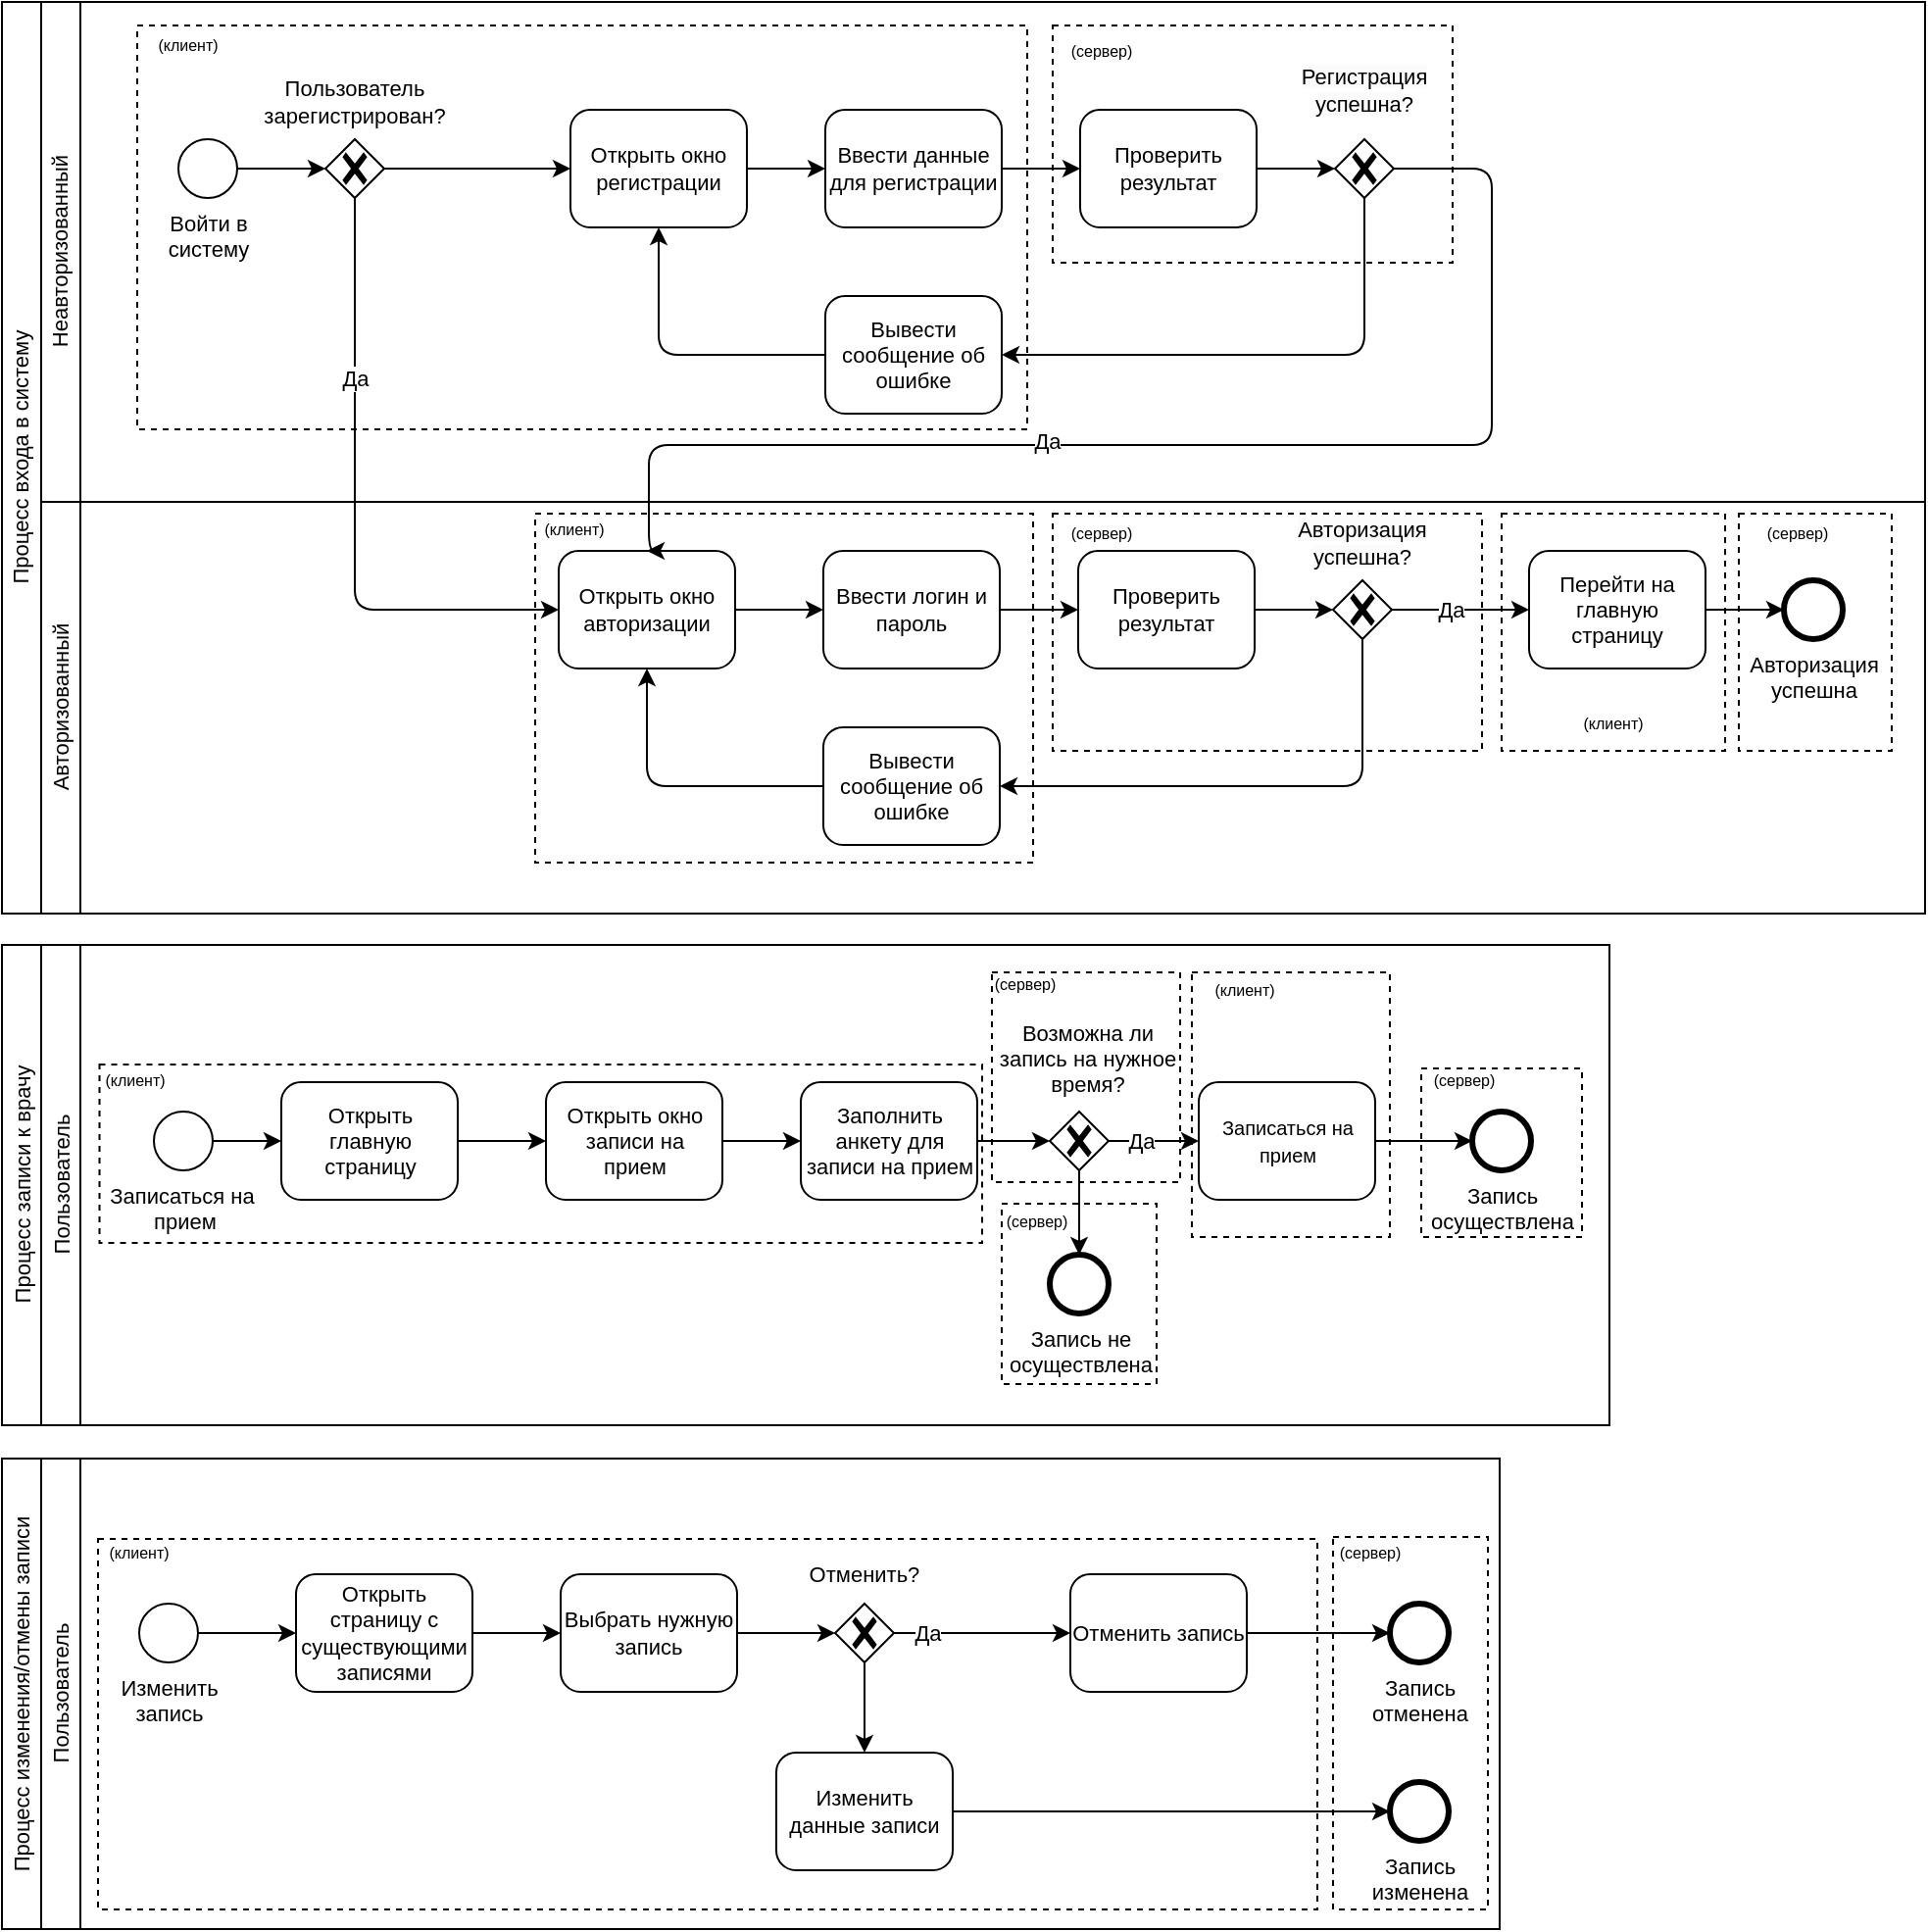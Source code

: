 <mxfile version="21.6.8" type="device">
  <diagram name="1" id="W-HfDgVkH2f7rBWBwGvq">
    <mxGraphModel dx="1036" dy="512" grid="0" gridSize="10" guides="1" tooltips="1" connect="1" arrows="1" fold="1" page="1" pageScale="1" pageWidth="1169" pageHeight="827" math="0" shadow="0">
      <root>
        <mxCell id="0" />
        <mxCell id="1" parent="0" />
        <mxCell id="o8l_43wtQ8dbo9lP84ha-5" value="Процесс входа в систему" style="swimlane;html=1;childLayout=stackLayout;resizeParent=1;resizeParentMax=0;horizontal=0;startSize=20;horizontalStack=0;whiteSpace=wrap;fontStyle=0;fontSize=11;" parent="1" vertex="1">
          <mxGeometry x="29" y="17" width="981" height="465" as="geometry" />
        </mxCell>
        <mxCell id="o8l_43wtQ8dbo9lP84ha-6" value="Неавторизованный" style="swimlane;html=1;startSize=20;horizontal=0;fontStyle=0;fontSize=11;" parent="o8l_43wtQ8dbo9lP84ha-5" vertex="1">
          <mxGeometry x="20" width="961" height="255" as="geometry" />
        </mxCell>
        <mxCell id="-iVh2kzE6NEnTaStnf93-14" value="" style="rounded=0;whiteSpace=wrap;html=1;dashed=1;" vertex="1" parent="o8l_43wtQ8dbo9lP84ha-6">
          <mxGeometry x="516" y="12" width="204" height="121" as="geometry" />
        </mxCell>
        <mxCell id="-iVh2kzE6NEnTaStnf93-9" value="" style="rounded=0;whiteSpace=wrap;html=1;dashed=1;" vertex="1" parent="o8l_43wtQ8dbo9lP84ha-6">
          <mxGeometry x="49" y="12" width="454" height="206" as="geometry" />
        </mxCell>
        <mxCell id="o8l_43wtQ8dbo9lP84ha-9" value="Войти в&lt;br&gt;систему" style="points=[[0.145,0.145,0],[0.5,0,0],[0.855,0.145,0],[1,0.5,0],[0.855,0.855,0],[0.5,1,0],[0.145,0.855,0],[0,0.5,0]];shape=mxgraph.bpmn.event;html=1;verticalLabelPosition=bottom;labelBackgroundColor=#ffffff;verticalAlign=top;align=center;perimeter=ellipsePerimeter;outlineConnect=0;aspect=fixed;outline=standard;symbol=general;fontSize=11;" parent="o8l_43wtQ8dbo9lP84ha-6" vertex="1">
          <mxGeometry x="70" y="70" width="30" height="30" as="geometry" />
        </mxCell>
        <mxCell id="o8l_43wtQ8dbo9lP84ha-12" style="edgeStyle=orthogonalEdgeStyle;rounded=0;orthogonalLoop=1;jettySize=auto;html=1;exitX=1;exitY=0.5;exitDx=0;exitDy=0;exitPerimeter=0;entryX=0;entryY=0.5;entryDx=0;entryDy=0;entryPerimeter=0;fontSize=11;" parent="o8l_43wtQ8dbo9lP84ha-6" source="o8l_43wtQ8dbo9lP84ha-9" target="o8l_43wtQ8dbo9lP84ha-10" edge="1">
          <mxGeometry relative="1" as="geometry" />
        </mxCell>
        <mxCell id="o8l_43wtQ8dbo9lP84ha-16" value="Пользователь зарегистрирован&lt;span style=&quot;background-color: rgb(255, 255, 255); font-size: 11px;&quot;&gt;?&lt;/span&gt;" style="text;html=1;strokeColor=none;fillColor=none;align=center;verticalAlign=middle;whiteSpace=wrap;rounded=0;fontSize=11;" parent="o8l_43wtQ8dbo9lP84ha-6" vertex="1">
          <mxGeometry x="105" y="36" width="110" height="30" as="geometry" />
        </mxCell>
        <mxCell id="o8l_43wtQ8dbo9lP84ha-24" value="Открыть окно регистрации" style="points=[[0.25,0,0],[0.5,0,0],[0.75,0,0],[1,0.25,0],[1,0.5,0],[1,0.75,0],[0.75,1,0],[0.5,1,0],[0.25,1,0],[0,0.75,0],[0,0.5,0],[0,0.25,0]];shape=mxgraph.bpmn.task;whiteSpace=wrap;rectStyle=rounded;size=10;html=1;container=1;expand=0;collapsible=0;taskMarker=abstract;fontSize=11;" parent="o8l_43wtQ8dbo9lP84ha-6" vertex="1">
          <mxGeometry x="270" y="55" width="90" height="60" as="geometry" />
        </mxCell>
        <mxCell id="o8l_43wtQ8dbo9lP84ha-25" value="Ввести данные для регистрации" style="points=[[0.25,0,0],[0.5,0,0],[0.75,0,0],[1,0.25,0],[1,0.5,0],[1,0.75,0],[0.75,1,0],[0.5,1,0],[0.25,1,0],[0,0.75,0],[0,0.5,0],[0,0.25,0]];shape=mxgraph.bpmn.task;whiteSpace=wrap;rectStyle=rounded;size=10;html=1;container=1;expand=0;collapsible=0;taskMarker=abstract;fontSize=11;" parent="o8l_43wtQ8dbo9lP84ha-6" vertex="1">
          <mxGeometry x="400" y="55" width="90" height="60" as="geometry" />
        </mxCell>
        <mxCell id="o8l_43wtQ8dbo9lP84ha-26" style="edgeStyle=orthogonalEdgeStyle;rounded=0;orthogonalLoop=1;jettySize=auto;html=1;exitX=1;exitY=0.5;exitDx=0;exitDy=0;exitPerimeter=0;entryX=0;entryY=0.5;entryDx=0;entryDy=0;entryPerimeter=0;fontSize=11;" parent="o8l_43wtQ8dbo9lP84ha-6" source="o8l_43wtQ8dbo9lP84ha-24" target="o8l_43wtQ8dbo9lP84ha-25" edge="1">
          <mxGeometry relative="1" as="geometry" />
        </mxCell>
        <mxCell id="o8l_43wtQ8dbo9lP84ha-10" value="" style="points=[[0.25,0.25,0],[0.5,0,0],[0.75,0.25,0],[1,0.5,0],[0.75,0.75,0],[0.5,1,0],[0.25,0.75,0],[0,0.5,0]];shape=mxgraph.bpmn.gateway2;html=1;verticalLabelPosition=bottom;labelBackgroundColor=#ffffff;verticalAlign=top;align=center;perimeter=rhombusPerimeter;outlineConnect=0;outline=none;symbol=none;gwType=exclusive;fontSize=11;" parent="o8l_43wtQ8dbo9lP84ha-6" vertex="1">
          <mxGeometry x="145" y="70" width="30" height="30" as="geometry" />
        </mxCell>
        <mxCell id="o8l_43wtQ8dbo9lP84ha-30" style="edgeStyle=orthogonalEdgeStyle;rounded=0;orthogonalLoop=1;jettySize=auto;html=1;exitX=1;exitY=0.5;exitDx=0;exitDy=0;exitPerimeter=0;entryX=0;entryY=0.5;entryDx=0;entryDy=0;entryPerimeter=0;fontSize=11;" parent="o8l_43wtQ8dbo9lP84ha-6" source="o8l_43wtQ8dbo9lP84ha-10" target="o8l_43wtQ8dbo9lP84ha-24" edge="1">
          <mxGeometry relative="1" as="geometry" />
        </mxCell>
        <mxCell id="o8l_43wtQ8dbo9lP84ha-20" value="" style="points=[[0.25,0.25,0],[0.5,0,0],[0.75,0.25,0],[1,0.5,0],[0.75,0.75,0],[0.5,1,0],[0.25,0.75,0],[0,0.5,0]];shape=mxgraph.bpmn.gateway2;html=1;verticalLabelPosition=bottom;labelBackgroundColor=#ffffff;verticalAlign=top;align=center;perimeter=rhombusPerimeter;outlineConnect=0;outline=none;symbol=none;gwType=exclusive;fontSize=11;" parent="o8l_43wtQ8dbo9lP84ha-6" vertex="1">
          <mxGeometry x="660" y="70" width="30" height="30" as="geometry" />
        </mxCell>
        <mxCell id="o8l_43wtQ8dbo9lP84ha-29" style="edgeStyle=orthogonalEdgeStyle;rounded=0;orthogonalLoop=1;jettySize=auto;html=1;exitX=1;exitY=0.5;exitDx=0;exitDy=0;exitPerimeter=0;entryX=0;entryY=0.5;entryDx=0;entryDy=0;entryPerimeter=0;fontSize=11;" parent="o8l_43wtQ8dbo9lP84ha-6" source="o8l_43wtQ8dbo9lP84ha-27" target="o8l_43wtQ8dbo9lP84ha-20" edge="1">
          <mxGeometry relative="1" as="geometry" />
        </mxCell>
        <mxCell id="o8l_43wtQ8dbo9lP84ha-32" value="&lt;span style=&quot;background-color: rgb(251, 251, 251); font-size: 11px;&quot;&gt;Регистрация успешна&lt;/span&gt;&lt;span style=&quot;background-color: rgb(255, 255, 255); font-size: 11px;&quot;&gt;?&lt;/span&gt;" style="text;html=1;strokeColor=none;fillColor=none;align=center;verticalAlign=middle;whiteSpace=wrap;rounded=0;fontSize=11;" parent="o8l_43wtQ8dbo9lP84ha-6" vertex="1">
          <mxGeometry x="620" y="30" width="110" height="30" as="geometry" />
        </mxCell>
        <mxCell id="o8l_43wtQ8dbo9lP84ha-37" style="edgeStyle=orthogonalEdgeStyle;orthogonalLoop=1;jettySize=auto;html=1;exitX=0.5;exitY=1;exitDx=0;exitDy=0;exitPerimeter=0;entryX=1;entryY=0.5;entryDx=0;entryDy=0;entryPerimeter=0;rounded=1;fontSize=11;" parent="o8l_43wtQ8dbo9lP84ha-6" source="o8l_43wtQ8dbo9lP84ha-20" target="o8l_43wtQ8dbo9lP84ha-36" edge="1">
          <mxGeometry relative="1" as="geometry" />
        </mxCell>
        <mxCell id="o8l_43wtQ8dbo9lP84ha-38" style="edgeStyle=orthogonalEdgeStyle;rounded=1;orthogonalLoop=1;jettySize=auto;html=1;exitX=0;exitY=0.5;exitDx=0;exitDy=0;exitPerimeter=0;entryX=0.5;entryY=1;entryDx=0;entryDy=0;entryPerimeter=0;fontSize=11;" parent="o8l_43wtQ8dbo9lP84ha-6" source="o8l_43wtQ8dbo9lP84ha-36" target="o8l_43wtQ8dbo9lP84ha-24" edge="1">
          <mxGeometry relative="1" as="geometry" />
        </mxCell>
        <mxCell id="o8l_43wtQ8dbo9lP84ha-27" value="Проверить результат" style="points=[[0.25,0,0],[0.5,0,0],[0.75,0,0],[1,0.25,0],[1,0.5,0],[1,0.75,0],[0.75,1,0],[0.5,1,0],[0.25,1,0],[0,0.75,0],[0,0.5,0],[0,0.25,0]];shape=mxgraph.bpmn.task;whiteSpace=wrap;rectStyle=rounded;size=10;html=1;container=1;expand=0;collapsible=0;taskMarker=abstract;fontSize=11;" parent="o8l_43wtQ8dbo9lP84ha-6" vertex="1">
          <mxGeometry x="530" y="55" width="90" height="60" as="geometry" />
        </mxCell>
        <mxCell id="o8l_43wtQ8dbo9lP84ha-28" style="edgeStyle=orthogonalEdgeStyle;rounded=0;orthogonalLoop=1;jettySize=auto;html=1;exitX=1;exitY=0.5;exitDx=0;exitDy=0;exitPerimeter=0;entryX=0;entryY=0.5;entryDx=0;entryDy=0;entryPerimeter=0;fontSize=11;" parent="o8l_43wtQ8dbo9lP84ha-6" source="o8l_43wtQ8dbo9lP84ha-25" target="o8l_43wtQ8dbo9lP84ha-27" edge="1">
          <mxGeometry relative="1" as="geometry" />
        </mxCell>
        <mxCell id="o8l_43wtQ8dbo9lP84ha-36" value="Вывести сообщение об ошибке" style="points=[[0.25,0,0],[0.5,0,0],[0.75,0,0],[1,0.25,0],[1,0.5,0],[1,0.75,0],[0.75,1,0],[0.5,1,0],[0.25,1,0],[0,0.75,0],[0,0.5,0],[0,0.25,0]];shape=mxgraph.bpmn.task;whiteSpace=wrap;rectStyle=rounded;size=10;html=1;container=1;expand=0;collapsible=0;taskMarker=abstract;fontSize=11;" parent="o8l_43wtQ8dbo9lP84ha-6" vertex="1">
          <mxGeometry x="400" y="150" width="90" height="60" as="geometry" />
        </mxCell>
        <mxCell id="-iVh2kzE6NEnTaStnf93-25" value="&lt;font style=&quot;font-size: 8px;&quot;&gt;(клиент)&lt;/font&gt;" style="text;html=1;strokeColor=none;fillColor=none;align=center;verticalAlign=middle;whiteSpace=wrap;rounded=0;" vertex="1" parent="o8l_43wtQ8dbo9lP84ha-6">
          <mxGeometry x="45" y="6" width="60" height="30" as="geometry" />
        </mxCell>
        <mxCell id="-iVh2kzE6NEnTaStnf93-26" value="&lt;font style=&quot;font-size: 8px;&quot;&gt;(сервер)&lt;/font&gt;" style="text;html=1;strokeColor=none;fillColor=none;align=center;verticalAlign=middle;whiteSpace=wrap;rounded=0;" vertex="1" parent="o8l_43wtQ8dbo9lP84ha-6">
          <mxGeometry x="511" y="9" width="60" height="30" as="geometry" />
        </mxCell>
        <mxCell id="o8l_43wtQ8dbo9lP84ha-7" value="Авторизованный" style="swimlane;html=1;startSize=20;horizontal=0;fontStyle=0;fontSize=11;" parent="o8l_43wtQ8dbo9lP84ha-5" vertex="1">
          <mxGeometry x="20" y="255" width="961" height="210" as="geometry" />
        </mxCell>
        <mxCell id="-iVh2kzE6NEnTaStnf93-19" value="" style="rounded=0;whiteSpace=wrap;html=1;dashed=1;" vertex="1" parent="o8l_43wtQ8dbo9lP84ha-7">
          <mxGeometry x="252" y="6" width="254" height="178" as="geometry" />
        </mxCell>
        <mxCell id="-iVh2kzE6NEnTaStnf93-21" value="" style="rounded=0;whiteSpace=wrap;html=1;dashed=1;" vertex="1" parent="o8l_43wtQ8dbo9lP84ha-7">
          <mxGeometry x="866" y="6" width="78" height="121" as="geometry" />
        </mxCell>
        <mxCell id="-iVh2kzE6NEnTaStnf93-20" value="" style="rounded=0;whiteSpace=wrap;html=1;dashed=1;" vertex="1" parent="o8l_43wtQ8dbo9lP84ha-7">
          <mxGeometry x="745" y="6" width="114" height="121" as="geometry" />
        </mxCell>
        <mxCell id="-iVh2kzE6NEnTaStnf93-18" value="" style="rounded=0;whiteSpace=wrap;html=1;dashed=1;" vertex="1" parent="o8l_43wtQ8dbo9lP84ha-7">
          <mxGeometry x="516" y="6" width="219" height="121" as="geometry" />
        </mxCell>
        <mxCell id="o8l_43wtQ8dbo9lP84ha-15" value="Ввести логин и пароль" style="points=[[0.25,0,0],[0.5,0,0],[0.75,0,0],[1,0.25,0],[1,0.5,0],[1,0.75,0],[0.75,1,0],[0.5,1,0],[0.25,1,0],[0,0.75,0],[0,0.5,0],[0,0.25,0]];shape=mxgraph.bpmn.task;whiteSpace=wrap;rectStyle=rounded;size=10;html=1;container=1;expand=0;collapsible=0;taskMarker=abstract;fontSize=11;" parent="o8l_43wtQ8dbo9lP84ha-7" vertex="1">
          <mxGeometry x="399" y="25" width="90" height="60" as="geometry" />
        </mxCell>
        <mxCell id="o8l_43wtQ8dbo9lP84ha-13" value="Открыть окно авторизации" style="points=[[0.25,0,0],[0.5,0,0],[0.75,0,0],[1,0.25,0],[1,0.5,0],[1,0.75,0],[0.75,1,0],[0.5,1,0],[0.25,1,0],[0,0.75,0],[0,0.5,0],[0,0.25,0]];shape=mxgraph.bpmn.task;whiteSpace=wrap;rectStyle=rounded;size=10;html=1;container=1;expand=0;collapsible=0;taskMarker=abstract;fontSize=11;" parent="o8l_43wtQ8dbo9lP84ha-7" vertex="1">
          <mxGeometry x="264" y="25" width="90" height="60" as="geometry" />
        </mxCell>
        <mxCell id="o8l_43wtQ8dbo9lP84ha-17" style="edgeStyle=orthogonalEdgeStyle;rounded=0;orthogonalLoop=1;jettySize=auto;html=1;exitX=1;exitY=0.5;exitDx=0;exitDy=0;exitPerimeter=0;entryX=0;entryY=0.5;entryDx=0;entryDy=0;entryPerimeter=0;fontSize=11;" parent="o8l_43wtQ8dbo9lP84ha-7" source="o8l_43wtQ8dbo9lP84ha-13" target="o8l_43wtQ8dbo9lP84ha-15" edge="1">
          <mxGeometry relative="1" as="geometry">
            <mxPoint x="414" y="-45" as="targetPoint" />
          </mxGeometry>
        </mxCell>
        <mxCell id="o8l_43wtQ8dbo9lP84ha-18" value="Проверить результат" style="points=[[0.25,0,0],[0.5,0,0],[0.75,0,0],[1,0.25,0],[1,0.5,0],[1,0.75,0],[0.75,1,0],[0.5,1,0],[0.25,1,0],[0,0.75,0],[0,0.5,0],[0,0.25,0]];shape=mxgraph.bpmn.task;whiteSpace=wrap;rectStyle=rounded;size=10;html=1;container=1;expand=0;collapsible=0;taskMarker=abstract;fontSize=11;" parent="o8l_43wtQ8dbo9lP84ha-7" vertex="1">
          <mxGeometry x="529" y="25" width="90" height="60" as="geometry" />
        </mxCell>
        <mxCell id="o8l_43wtQ8dbo9lP84ha-19" style="edgeStyle=orthogonalEdgeStyle;rounded=0;orthogonalLoop=1;jettySize=auto;html=1;exitX=1;exitY=0.5;exitDx=0;exitDy=0;exitPerimeter=0;entryX=0;entryY=0.5;entryDx=0;entryDy=0;entryPerimeter=0;fontSize=11;" parent="o8l_43wtQ8dbo9lP84ha-7" source="o8l_43wtQ8dbo9lP84ha-15" target="o8l_43wtQ8dbo9lP84ha-18" edge="1">
          <mxGeometry relative="1" as="geometry" />
        </mxCell>
        <mxCell id="o8l_43wtQ8dbo9lP84ha-39" value="" style="points=[[0.25,0.25,0],[0.5,0,0],[0.75,0.25,0],[1,0.5,0],[0.75,0.75,0],[0.5,1,0],[0.25,0.75,0],[0,0.5,0]];shape=mxgraph.bpmn.gateway2;html=1;verticalLabelPosition=bottom;labelBackgroundColor=#ffffff;verticalAlign=top;align=center;perimeter=rhombusPerimeter;outlineConnect=0;outline=none;symbol=none;gwType=exclusive;fontSize=11;" parent="o8l_43wtQ8dbo9lP84ha-7" vertex="1">
          <mxGeometry x="659" y="40" width="30" height="30" as="geometry" />
        </mxCell>
        <mxCell id="o8l_43wtQ8dbo9lP84ha-40" value="&lt;span style=&quot;background-color: rgb(251, 251, 251); font-size: 11px;&quot;&gt;Авторизация успешна&lt;/span&gt;&lt;span style=&quot;background-color: rgb(255, 255, 255); font-size: 11px;&quot;&gt;?&lt;/span&gt;" style="text;html=1;strokeColor=none;fillColor=none;align=center;verticalAlign=middle;whiteSpace=wrap;rounded=0;fontSize=11;" parent="o8l_43wtQ8dbo9lP84ha-7" vertex="1">
          <mxGeometry x="619" y="6" width="110" height="30" as="geometry" />
        </mxCell>
        <mxCell id="o8l_43wtQ8dbo9lP84ha-43" value="Вывести сообщение об ошибке" style="points=[[0.25,0,0],[0.5,0,0],[0.75,0,0],[1,0.25,0],[1,0.5,0],[1,0.75,0],[0.75,1,0],[0.5,1,0],[0.25,1,0],[0,0.75,0],[0,0.5,0],[0,0.25,0]];shape=mxgraph.bpmn.task;whiteSpace=wrap;rectStyle=rounded;size=10;html=1;container=1;expand=0;collapsible=0;taskMarker=abstract;fontSize=11;" parent="o8l_43wtQ8dbo9lP84ha-7" vertex="1">
          <mxGeometry x="399" y="115" width="90" height="60" as="geometry" />
        </mxCell>
        <mxCell id="o8l_43wtQ8dbo9lP84ha-44" style="edgeStyle=orthogonalEdgeStyle;shape=connector;rounded=1;orthogonalLoop=1;jettySize=auto;html=1;exitX=1;exitY=0.5;exitDx=0;exitDy=0;exitPerimeter=0;entryX=0;entryY=0.5;entryDx=0;entryDy=0;entryPerimeter=0;labelBackgroundColor=default;strokeColor=default;align=center;verticalAlign=middle;fontFamily=Helvetica;fontSize=11;fontColor=default;endArrow=classic;" parent="o8l_43wtQ8dbo9lP84ha-7" source="o8l_43wtQ8dbo9lP84ha-18" target="o8l_43wtQ8dbo9lP84ha-39" edge="1">
          <mxGeometry relative="1" as="geometry" />
        </mxCell>
        <mxCell id="o8l_43wtQ8dbo9lP84ha-45" style="edgeStyle=orthogonalEdgeStyle;shape=connector;rounded=1;orthogonalLoop=1;jettySize=auto;html=1;exitX=1;exitY=0.5;exitDx=0;exitDy=0;exitPerimeter=0;entryX=0;entryY=0.5;entryDx=0;entryDy=0;entryPerimeter=0;labelBackgroundColor=default;strokeColor=default;align=center;verticalAlign=middle;fontFamily=Helvetica;fontSize=11;fontColor=default;endArrow=classic;" parent="o8l_43wtQ8dbo9lP84ha-7" source="o8l_43wtQ8dbo9lP84ha-39" target="o8l_43wtQ8dbo9lP84ha-49" edge="1">
          <mxGeometry relative="1" as="geometry">
            <mxPoint x="769" y="55.0" as="targetPoint" />
          </mxGeometry>
        </mxCell>
        <mxCell id="o8l_43wtQ8dbo9lP84ha-46" value="Да" style="edgeLabel;html=1;align=center;verticalAlign=middle;resizable=0;points=[];fontSize=11;fontFamily=Helvetica;fontColor=default;" parent="o8l_43wtQ8dbo9lP84ha-45" vertex="1" connectable="0">
          <mxGeometry x="-0.295" relative="1" as="geometry">
            <mxPoint x="5" as="offset" />
          </mxGeometry>
        </mxCell>
        <mxCell id="o8l_43wtQ8dbo9lP84ha-47" style="edgeStyle=orthogonalEdgeStyle;shape=connector;rounded=1;orthogonalLoop=1;jettySize=auto;html=1;exitX=0.5;exitY=1;exitDx=0;exitDy=0;exitPerimeter=0;entryX=1;entryY=0.5;entryDx=0;entryDy=0;entryPerimeter=0;labelBackgroundColor=default;strokeColor=default;align=center;verticalAlign=middle;fontFamily=Helvetica;fontSize=11;fontColor=default;endArrow=classic;" parent="o8l_43wtQ8dbo9lP84ha-7" source="o8l_43wtQ8dbo9lP84ha-39" target="o8l_43wtQ8dbo9lP84ha-43" edge="1">
          <mxGeometry relative="1" as="geometry" />
        </mxCell>
        <mxCell id="o8l_43wtQ8dbo9lP84ha-48" style="edgeStyle=orthogonalEdgeStyle;shape=connector;rounded=1;orthogonalLoop=1;jettySize=auto;html=1;exitX=0;exitY=0.5;exitDx=0;exitDy=0;exitPerimeter=0;entryX=0.5;entryY=1;entryDx=0;entryDy=0;entryPerimeter=0;labelBackgroundColor=default;strokeColor=default;align=center;verticalAlign=middle;fontFamily=Helvetica;fontSize=11;fontColor=default;endArrow=classic;" parent="o8l_43wtQ8dbo9lP84ha-7" source="o8l_43wtQ8dbo9lP84ha-43" target="o8l_43wtQ8dbo9lP84ha-13" edge="1">
          <mxGeometry relative="1" as="geometry" />
        </mxCell>
        <mxCell id="o8l_43wtQ8dbo9lP84ha-49" value="Перейти на главную страницу" style="points=[[0.25,0,0],[0.5,0,0],[0.75,0,0],[1,0.25,0],[1,0.5,0],[1,0.75,0],[0.75,1,0],[0.5,1,0],[0.25,1,0],[0,0.75,0],[0,0.5,0],[0,0.25,0]];shape=mxgraph.bpmn.task;whiteSpace=wrap;rectStyle=rounded;size=10;html=1;container=1;expand=0;collapsible=0;taskMarker=abstract;fontSize=11;" parent="o8l_43wtQ8dbo9lP84ha-7" vertex="1">
          <mxGeometry x="759" y="25" width="90" height="60" as="geometry" />
        </mxCell>
        <mxCell id="o8l_43wtQ8dbo9lP84ha-50" value="Авторизация&lt;br style=&quot;font-size: 11px;&quot;&gt;успешна" style="points=[[0.145,0.145,0],[0.5,0,0],[0.855,0.145,0],[1,0.5,0],[0.855,0.855,0],[0.5,1,0],[0.145,0.855,0],[0,0.5,0]];shape=mxgraph.bpmn.event;html=1;verticalLabelPosition=bottom;labelBackgroundColor=#ffffff;verticalAlign=top;align=center;perimeter=ellipsePerimeter;outlineConnect=0;aspect=fixed;outline=end;symbol=terminate2;fontFamily=Helvetica;fontSize=11;fontColor=default;" parent="o8l_43wtQ8dbo9lP84ha-7" vertex="1">
          <mxGeometry x="889" y="40" width="30" height="30" as="geometry" />
        </mxCell>
        <mxCell id="o8l_43wtQ8dbo9lP84ha-51" style="edgeStyle=orthogonalEdgeStyle;shape=connector;rounded=1;orthogonalLoop=1;jettySize=auto;html=1;exitX=1;exitY=0.5;exitDx=0;exitDy=0;exitPerimeter=0;entryX=0;entryY=0.5;entryDx=0;entryDy=0;entryPerimeter=0;labelBackgroundColor=default;strokeColor=default;align=center;verticalAlign=middle;fontFamily=Helvetica;fontSize=11;fontColor=default;endArrow=classic;" parent="o8l_43wtQ8dbo9lP84ha-7" source="o8l_43wtQ8dbo9lP84ha-49" target="o8l_43wtQ8dbo9lP84ha-50" edge="1">
          <mxGeometry relative="1" as="geometry" />
        </mxCell>
        <mxCell id="-iVh2kzE6NEnTaStnf93-27" value="&lt;font style=&quot;font-size: 8px;&quot;&gt;(клиент)&lt;/font&gt;" style="text;html=1;strokeColor=none;fillColor=none;align=center;verticalAlign=middle;whiteSpace=wrap;rounded=0;" vertex="1" parent="o8l_43wtQ8dbo9lP84ha-7">
          <mxGeometry x="242" y="-2" width="60" height="30" as="geometry" />
        </mxCell>
        <mxCell id="-iVh2kzE6NEnTaStnf93-28" value="&lt;font style=&quot;font-size: 8px;&quot;&gt;(сервер)&lt;/font&gt;" style="text;html=1;strokeColor=none;fillColor=none;align=center;verticalAlign=middle;whiteSpace=wrap;rounded=0;" vertex="1" parent="o8l_43wtQ8dbo9lP84ha-7">
          <mxGeometry x="511" width="60" height="30" as="geometry" />
        </mxCell>
        <mxCell id="-iVh2kzE6NEnTaStnf93-29" value="&lt;font style=&quot;font-size: 8px;&quot;&gt;(клиент)&lt;/font&gt;" style="text;html=1;strokeColor=none;fillColor=none;align=center;verticalAlign=middle;whiteSpace=wrap;rounded=0;" vertex="1" parent="o8l_43wtQ8dbo9lP84ha-7">
          <mxGeometry x="772" y="97" width="60" height="30" as="geometry" />
        </mxCell>
        <mxCell id="-iVh2kzE6NEnTaStnf93-30" value="&lt;font style=&quot;font-size: 8px;&quot;&gt;(сервер)&lt;/font&gt;" style="text;html=1;strokeColor=none;fillColor=none;align=center;verticalAlign=middle;whiteSpace=wrap;rounded=0;" vertex="1" parent="o8l_43wtQ8dbo9lP84ha-7">
          <mxGeometry x="866" width="60" height="30" as="geometry" />
        </mxCell>
        <mxCell id="o8l_43wtQ8dbo9lP84ha-14" style="edgeStyle=orthogonalEdgeStyle;rounded=1;orthogonalLoop=1;jettySize=auto;html=1;exitX=0.5;exitY=1;exitDx=0;exitDy=0;exitPerimeter=0;fontSize=11;entryX=0;entryY=0.5;entryDx=0;entryDy=0;entryPerimeter=0;" parent="o8l_43wtQ8dbo9lP84ha-5" source="o8l_43wtQ8dbo9lP84ha-10" target="o8l_43wtQ8dbo9lP84ha-13" edge="1">
          <mxGeometry relative="1" as="geometry" />
        </mxCell>
        <mxCell id="o8l_43wtQ8dbo9lP84ha-21" value="Да" style="edgeLabel;html=1;align=center;verticalAlign=middle;resizable=0;points=[];fontSize=11;" parent="o8l_43wtQ8dbo9lP84ha-14" vertex="1" connectable="0">
          <mxGeometry x="-0.323" y="1" relative="1" as="geometry">
            <mxPoint x="-1" y="-15" as="offset" />
          </mxGeometry>
        </mxCell>
        <mxCell id="o8l_43wtQ8dbo9lP84ha-34" style="edgeStyle=orthogonalEdgeStyle;rounded=1;orthogonalLoop=1;jettySize=auto;html=1;exitX=1;exitY=0.5;exitDx=0;exitDy=0;exitPerimeter=0;entryX=0.5;entryY=0;entryDx=0;entryDy=0;entryPerimeter=0;fontSize=11;" parent="o8l_43wtQ8dbo9lP84ha-5" source="o8l_43wtQ8dbo9lP84ha-20" target="o8l_43wtQ8dbo9lP84ha-13" edge="1">
          <mxGeometry relative="1" as="geometry">
            <mxPoint x="820" y="85" as="targetPoint" />
            <Array as="points">
              <mxPoint x="760" y="85" />
              <mxPoint x="760" y="226" />
              <mxPoint x="330" y="226" />
              <mxPoint x="330" y="280" />
            </Array>
          </mxGeometry>
        </mxCell>
        <mxCell id="o8l_43wtQ8dbo9lP84ha-35" value="Да" style="edgeLabel;html=1;align=center;verticalAlign=middle;resizable=0;points=[];fontSize=11;" parent="o8l_43wtQ8dbo9lP84ha-34" vertex="1" connectable="0">
          <mxGeometry x="-0.257" y="-1" relative="1" as="geometry">
            <mxPoint x="-167" y="-1" as="offset" />
          </mxGeometry>
        </mxCell>
        <mxCell id="diVpED0s2V2y8v6c7H7y-1" value="Процесс записи к врачу" style="swimlane;html=1;childLayout=stackLayout;resizeParent=1;resizeParentMax=0;horizontal=0;startSize=20;horizontalStack=0;whiteSpace=wrap;fontStyle=0;fontFamily=Helvetica;fontSize=11;" parent="1" vertex="1">
          <mxGeometry x="29" y="498" width="820" height="245" as="geometry" />
        </mxCell>
        <mxCell id="diVpED0s2V2y8v6c7H7y-2" value="Пользователь" style="swimlane;html=1;startSize=20;horizontal=0;fontStyle=0;fontFamily=Helvetica;fontSize=11;" parent="diVpED0s2V2y8v6c7H7y-1" vertex="1">
          <mxGeometry x="20" width="800" height="245" as="geometry" />
        </mxCell>
        <mxCell id="-iVh2kzE6NEnTaStnf93-39" value="" style="rounded=0;whiteSpace=wrap;html=1;dashed=1;" vertex="1" parent="diVpED0s2V2y8v6c7H7y-2">
          <mxGeometry x="490" y="132" width="79" height="92" as="geometry" />
        </mxCell>
        <mxCell id="-iVh2kzE6NEnTaStnf93-37" value="" style="rounded=0;whiteSpace=wrap;html=1;dashed=1;" vertex="1" parent="diVpED0s2V2y8v6c7H7y-2">
          <mxGeometry x="704" y="63" width="82" height="86" as="geometry" />
        </mxCell>
        <mxCell id="-iVh2kzE6NEnTaStnf93-35" value="" style="rounded=0;whiteSpace=wrap;html=1;dashed=1;" vertex="1" parent="diVpED0s2V2y8v6c7H7y-2">
          <mxGeometry x="587" y="14" width="101" height="135" as="geometry" />
        </mxCell>
        <mxCell id="-iVh2kzE6NEnTaStnf93-33" value="" style="rounded=0;whiteSpace=wrap;html=1;dashed=1;" vertex="1" parent="diVpED0s2V2y8v6c7H7y-2">
          <mxGeometry x="485" y="14" width="96" height="107" as="geometry" />
        </mxCell>
        <mxCell id="-iVh2kzE6NEnTaStnf93-31" value="" style="rounded=0;whiteSpace=wrap;html=1;dashed=1;" vertex="1" parent="diVpED0s2V2y8v6c7H7y-2">
          <mxGeometry x="29.75" y="61" width="450.25" height="91" as="geometry" />
        </mxCell>
        <mxCell id="diVpED0s2V2y8v6c7H7y-3" value="Записаться на&amp;nbsp;&lt;br&gt;прием" style="points=[[0.145,0.145,0],[0.5,0,0],[0.855,0.145,0],[1,0.5,0],[0.855,0.855,0],[0.5,1,0],[0.145,0.855,0],[0,0.5,0]];shape=mxgraph.bpmn.event;html=1;verticalLabelPosition=bottom;labelBackgroundColor=#ffffff;verticalAlign=top;align=center;perimeter=ellipsePerimeter;outlineConnect=0;aspect=fixed;outline=standard;symbol=general;fontFamily=Helvetica;fontSize=11;" parent="diVpED0s2V2y8v6c7H7y-2" vertex="1">
          <mxGeometry x="57.5" y="85" width="30" height="30" as="geometry" />
        </mxCell>
        <mxCell id="diVpED0s2V2y8v6c7H7y-4" value="Открыть главную страницу" style="points=[[0.25,0,0],[0.5,0,0],[0.75,0,0],[1,0.25,0],[1,0.5,0],[1,0.75,0],[0.75,1,0],[0.5,1,0],[0.25,1,0],[0,0.75,0],[0,0.5,0],[0,0.25,0]];shape=mxgraph.bpmn.task;whiteSpace=wrap;rectStyle=rounded;size=10;html=1;container=1;expand=0;collapsible=0;taskMarker=abstract;fontFamily=Helvetica;fontSize=11;" parent="diVpED0s2V2y8v6c7H7y-2" vertex="1">
          <mxGeometry x="122.5" y="70" width="90" height="60" as="geometry" />
        </mxCell>
        <mxCell id="diVpED0s2V2y8v6c7H7y-5" style="edgeStyle=orthogonalEdgeStyle;shape=connector;rounded=1;orthogonalLoop=1;jettySize=auto;html=1;exitX=1;exitY=0.5;exitDx=0;exitDy=0;exitPerimeter=0;entryX=0;entryY=0.5;entryDx=0;entryDy=0;entryPerimeter=0;labelBackgroundColor=default;strokeColor=default;align=center;verticalAlign=middle;fontFamily=Helvetica;fontSize=11;fontColor=default;endArrow=classic;" parent="diVpED0s2V2y8v6c7H7y-2" source="diVpED0s2V2y8v6c7H7y-3" target="diVpED0s2V2y8v6c7H7y-4" edge="1">
          <mxGeometry relative="1" as="geometry" />
        </mxCell>
        <mxCell id="diVpED0s2V2y8v6c7H7y-6" style="edgeStyle=orthogonalEdgeStyle;shape=connector;rounded=1;orthogonalLoop=1;jettySize=auto;html=1;exitX=1;exitY=0.5;exitDx=0;exitDy=0;exitPerimeter=0;entryX=0;entryY=0.5;entryDx=0;entryDy=0;entryPerimeter=0;labelBackgroundColor=default;strokeColor=default;align=center;verticalAlign=middle;fontFamily=Helvetica;fontSize=11;fontColor=default;endArrow=classic;" parent="diVpED0s2V2y8v6c7H7y-2" source="diVpED0s2V2y8v6c7H7y-4" target="diVpED0s2V2y8v6c7H7y-8" edge="1">
          <mxGeometry relative="1" as="geometry">
            <mxPoint x="252.5" y="100" as="targetPoint" />
          </mxGeometry>
        </mxCell>
        <mxCell id="diVpED0s2V2y8v6c7H7y-7" value="Запись &lt;br&gt;осуществлена" style="points=[[0.145,0.145,0],[0.5,0,0],[0.855,0.145,0],[1,0.5,0],[0.855,0.855,0],[0.5,1,0],[0.145,0.855,0],[0,0.5,0]];shape=mxgraph.bpmn.event;html=1;verticalLabelPosition=bottom;labelBackgroundColor=#ffffff;verticalAlign=top;align=center;perimeter=ellipsePerimeter;outlineConnect=0;aspect=fixed;outline=end;symbol=terminate2;fontFamily=Helvetica;fontSize=11;fontColor=default;" parent="diVpED0s2V2y8v6c7H7y-2" vertex="1">
          <mxGeometry x="730" y="85.0" width="30" height="30" as="geometry" />
        </mxCell>
        <mxCell id="diVpED0s2V2y8v6c7H7y-8" value="Открыть окно записи на &lt;br&gt;прием" style="points=[[0.25,0,0],[0.5,0,0],[0.75,0,0],[1,0.25,0],[1,0.5,0],[1,0.75,0],[0.75,1,0],[0.5,1,0],[0.25,1,0],[0,0.75,0],[0,0.5,0],[0,0.25,0]];shape=mxgraph.bpmn.task;whiteSpace=wrap;rectStyle=rounded;size=10;html=1;container=1;expand=0;collapsible=0;taskMarker=abstract;fontFamily=Helvetica;fontSize=11;" parent="diVpED0s2V2y8v6c7H7y-2" vertex="1">
          <mxGeometry x="257.5" y="70" width="90" height="60" as="geometry" />
        </mxCell>
        <mxCell id="diVpED0s2V2y8v6c7H7y-13" style="edgeStyle=orthogonalEdgeStyle;rounded=0;orthogonalLoop=1;jettySize=auto;html=1;exitX=1;exitY=0.5;exitDx=0;exitDy=0;exitPerimeter=0;entryX=0;entryY=0.5;entryDx=0;entryDy=0;entryPerimeter=0;" parent="diVpED0s2V2y8v6c7H7y-2" source="diVpED0s2V2y8v6c7H7y-8" edge="1">
          <mxGeometry relative="1" as="geometry">
            <mxPoint x="387.5" y="100.0" as="targetPoint" />
          </mxGeometry>
        </mxCell>
        <mxCell id="U1I2TKBbg89leGp0P6DT-7" style="edgeStyle=orthogonalEdgeStyle;rounded=0;orthogonalLoop=1;jettySize=auto;html=1;exitX=1;exitY=0.5;exitDx=0;exitDy=0;exitPerimeter=0;entryX=0;entryY=0.5;entryDx=0;entryDy=0;entryPerimeter=0;" parent="diVpED0s2V2y8v6c7H7y-2" source="diVpED0s2V2y8v6c7H7y-14" target="U1I2TKBbg89leGp0P6DT-5" edge="1">
          <mxGeometry relative="1" as="geometry" />
        </mxCell>
        <mxCell id="diVpED0s2V2y8v6c7H7y-14" value="Заполнить анкету для записи на прием" style="points=[[0.25,0,0],[0.5,0,0],[0.75,0,0],[1,0.25,0],[1,0.5,0],[1,0.75,0],[0.75,1,0],[0.5,1,0],[0.25,1,0],[0,0.75,0],[0,0.5,0],[0,0.25,0]];shape=mxgraph.bpmn.task;whiteSpace=wrap;rectStyle=rounded;size=10;html=1;container=1;expand=0;collapsible=0;taskMarker=abstract;fontFamily=Helvetica;fontSize=11;" parent="diVpED0s2V2y8v6c7H7y-2" vertex="1">
          <mxGeometry x="387.5" y="70" width="90" height="60" as="geometry" />
        </mxCell>
        <mxCell id="diVpED0s2V2y8v6c7H7y-15" value="&lt;font style=&quot;font-size: 10px;&quot;&gt;Записаться на прием&lt;/font&gt;" style="points=[[0.25,0,0],[0.5,0,0],[0.75,0,0],[1,0.25,0],[1,0.5,0],[1,0.75,0],[0.75,1,0],[0.5,1,0],[0.25,1,0],[0,0.75,0],[0,0.5,0],[0,0.25,0]];shape=mxgraph.bpmn.task;whiteSpace=wrap;rectStyle=rounded;size=10;html=1;container=1;expand=0;collapsible=0;taskMarker=abstract;fontFamily=Helvetica;fontSize=11;" parent="diVpED0s2V2y8v6c7H7y-2" vertex="1">
          <mxGeometry x="590.5" y="70" width="90" height="60" as="geometry" />
        </mxCell>
        <mxCell id="diVpED0s2V2y8v6c7H7y-17" value="Запись не&lt;br style=&quot;border-color: var(--border-color);&quot;&gt;осуществлена" style="points=[[0.145,0.145,0],[0.5,0,0],[0.855,0.145,0],[1,0.5,0],[0.855,0.855,0],[0.5,1,0],[0.145,0.855,0],[0,0.5,0]];shape=mxgraph.bpmn.event;html=1;verticalLabelPosition=bottom;labelBackgroundColor=#ffffff;verticalAlign=top;align=center;perimeter=ellipsePerimeter;outlineConnect=0;aspect=fixed;outline=end;symbol=terminate2;fontFamily=Helvetica;fontSize=11;fontColor=default;" parent="diVpED0s2V2y8v6c7H7y-2" vertex="1">
          <mxGeometry x="514.5" y="158" width="30" height="30" as="geometry" />
        </mxCell>
        <mxCell id="diVpED0s2V2y8v6c7H7y-19" style="edgeStyle=orthogonalEdgeStyle;rounded=0;orthogonalLoop=1;jettySize=auto;html=1;exitX=1;exitY=0.5;exitDx=0;exitDy=0;exitPerimeter=0;entryX=0;entryY=0.5;entryDx=0;entryDy=0;entryPerimeter=0;" parent="diVpED0s2V2y8v6c7H7y-2" source="diVpED0s2V2y8v6c7H7y-15" target="diVpED0s2V2y8v6c7H7y-7" edge="1">
          <mxGeometry relative="1" as="geometry">
            <mxPoint x="725.5" y="99.95" as="targetPoint" />
          </mxGeometry>
        </mxCell>
        <mxCell id="U1I2TKBbg89leGp0P6DT-9" style="edgeStyle=orthogonalEdgeStyle;rounded=0;orthogonalLoop=1;jettySize=auto;html=1;exitX=1;exitY=0.5;exitDx=0;exitDy=0;exitPerimeter=0;entryX=0;entryY=0.5;entryDx=0;entryDy=0;entryPerimeter=0;" parent="diVpED0s2V2y8v6c7H7y-2" source="U1I2TKBbg89leGp0P6DT-5" target="diVpED0s2V2y8v6c7H7y-15" edge="1">
          <mxGeometry relative="1" as="geometry" />
        </mxCell>
        <mxCell id="U1I2TKBbg89leGp0P6DT-14" style="edgeStyle=orthogonalEdgeStyle;rounded=0;orthogonalLoop=1;jettySize=auto;html=1;exitX=0.5;exitY=1;exitDx=0;exitDy=0;exitPerimeter=0;entryX=0.5;entryY=0;entryDx=0;entryDy=0;entryPerimeter=0;" parent="diVpED0s2V2y8v6c7H7y-2" source="U1I2TKBbg89leGp0P6DT-5" target="diVpED0s2V2y8v6c7H7y-17" edge="1">
          <mxGeometry relative="1" as="geometry" />
        </mxCell>
        <mxCell id="U1I2TKBbg89leGp0P6DT-5" value="" style="points=[[0.25,0.25,0],[0.5,0,0],[0.75,0.25,0],[1,0.5,0],[0.75,0.75,0],[0.5,1,0],[0.25,0.75,0],[0,0.5,0]];shape=mxgraph.bpmn.gateway2;html=1;verticalLabelPosition=bottom;labelBackgroundColor=#ffffff;verticalAlign=top;align=center;perimeter=rhombusPerimeter;outlineConnect=0;outline=none;symbol=none;gwType=exclusive;fontFamily=Helvetica;fontSize=11;" parent="diVpED0s2V2y8v6c7H7y-2" vertex="1">
          <mxGeometry x="514.5" y="85.0" width="30" height="30" as="geometry" />
        </mxCell>
        <mxCell id="U1I2TKBbg89leGp0P6DT-6" value="Возможна ли&lt;br&gt;запись на нужное время?" style="text;html=1;strokeColor=none;fillColor=none;align=center;verticalAlign=middle;whiteSpace=wrap;rounded=0;fontFamily=Helvetica;fontSize=11;" parent="diVpED0s2V2y8v6c7H7y-2" vertex="1">
          <mxGeometry x="479" y="43" width="110" height="30" as="geometry" />
        </mxCell>
        <mxCell id="U1I2TKBbg89leGp0P6DT-11" value="Да" style="edgeLabel;html=1;align=center;verticalAlign=middle;resizable=0;points=[];" parent="diVpED0s2V2y8v6c7H7y-2" vertex="1" connectable="0">
          <mxGeometry x="560.5" y="100.0" as="geometry" />
        </mxCell>
        <mxCell id="-iVh2kzE6NEnTaStnf93-32" value="&lt;font style=&quot;font-size: 8px;&quot;&gt;(клиент)&lt;/font&gt;" style="text;html=1;strokeColor=none;fillColor=none;align=center;verticalAlign=middle;whiteSpace=wrap;rounded=0;" vertex="1" parent="diVpED0s2V2y8v6c7H7y-2">
          <mxGeometry x="18" y="53" width="60" height="30" as="geometry" />
        </mxCell>
        <mxCell id="-iVh2kzE6NEnTaStnf93-34" value="&lt;font style=&quot;font-size: 8px;&quot;&gt;(сервер)&lt;/font&gt;" style="text;html=1;strokeColor=none;fillColor=none;align=center;verticalAlign=middle;whiteSpace=wrap;rounded=0;" vertex="1" parent="diVpED0s2V2y8v6c7H7y-2">
          <mxGeometry x="472" y="4" width="60" height="30" as="geometry" />
        </mxCell>
        <mxCell id="-iVh2kzE6NEnTaStnf93-36" value="&lt;font style=&quot;font-size: 8px;&quot;&gt;(клиент)&lt;/font&gt;" style="text;html=1;strokeColor=none;fillColor=none;align=center;verticalAlign=middle;whiteSpace=wrap;rounded=0;" vertex="1" parent="diVpED0s2V2y8v6c7H7y-2">
          <mxGeometry x="584" y="7" width="60" height="30" as="geometry" />
        </mxCell>
        <mxCell id="-iVh2kzE6NEnTaStnf93-38" value="&lt;font style=&quot;font-size: 8px;&quot;&gt;(сервер)&lt;/font&gt;" style="text;html=1;strokeColor=none;fillColor=none;align=center;verticalAlign=middle;whiteSpace=wrap;rounded=0;" vertex="1" parent="diVpED0s2V2y8v6c7H7y-2">
          <mxGeometry x="696" y="53" width="60" height="30" as="geometry" />
        </mxCell>
        <mxCell id="-iVh2kzE6NEnTaStnf93-40" value="&lt;font style=&quot;font-size: 8px;&quot;&gt;(сервер)&lt;/font&gt;" style="text;html=1;strokeColor=none;fillColor=none;align=center;verticalAlign=middle;whiteSpace=wrap;rounded=0;" vertex="1" parent="diVpED0s2V2y8v6c7H7y-2">
          <mxGeometry x="477.5" y="125" width="60" height="30" as="geometry" />
        </mxCell>
        <mxCell id="X6GP2EyedPIOFzzKjwgC-1" value="Процесс изменения/отмены записи" style="swimlane;html=1;childLayout=stackLayout;resizeParent=1;resizeParentMax=0;horizontal=0;startSize=20;horizontalStack=0;whiteSpace=wrap;fontStyle=0;fontFamily=Helvetica;fontSize=11;" parent="1" vertex="1">
          <mxGeometry x="29" y="760" width="764" height="240" as="geometry" />
        </mxCell>
        <mxCell id="X6GP2EyedPIOFzzKjwgC-2" value="Пользователь" style="swimlane;html=1;startSize=20;horizontal=0;fontStyle=0;fontFamily=Helvetica;fontSize=11;" parent="X6GP2EyedPIOFzzKjwgC-1" vertex="1">
          <mxGeometry x="20" width="744" height="240" as="geometry" />
        </mxCell>
        <mxCell id="-iVh2kzE6NEnTaStnf93-43" value="" style="rounded=0;whiteSpace=wrap;html=1;dashed=1;" vertex="1" parent="X6GP2EyedPIOFzzKjwgC-2">
          <mxGeometry x="659" y="40" width="79" height="190" as="geometry" />
        </mxCell>
        <mxCell id="-iVh2kzE6NEnTaStnf93-41" value="" style="rounded=0;whiteSpace=wrap;html=1;dashed=1;" vertex="1" parent="X6GP2EyedPIOFzzKjwgC-2">
          <mxGeometry x="29" y="41" width="622" height="189" as="geometry" />
        </mxCell>
        <mxCell id="X6GP2EyedPIOFzzKjwgC-3" value="Изменить&lt;br&gt;запись" style="points=[[0.145,0.145,0],[0.5,0,0],[0.855,0.145,0],[1,0.5,0],[0.855,0.855,0],[0.5,1,0],[0.145,0.855,0],[0,0.5,0]];shape=mxgraph.bpmn.event;html=1;verticalLabelPosition=bottom;labelBackgroundColor=#ffffff;verticalAlign=top;align=center;perimeter=ellipsePerimeter;outlineConnect=0;aspect=fixed;outline=standard;symbol=general;fontFamily=Helvetica;fontSize=11;" parent="X6GP2EyedPIOFzzKjwgC-2" vertex="1">
          <mxGeometry x="50" y="74" width="30" height="30" as="geometry" />
        </mxCell>
        <mxCell id="X6GP2EyedPIOFzzKjwgC-4" value="Открыть страницу с существующими записями" style="points=[[0.25,0,0],[0.5,0,0],[0.75,0,0],[1,0.25,0],[1,0.5,0],[1,0.75,0],[0.75,1,0],[0.5,1,0],[0.25,1,0],[0,0.75,0],[0,0.5,0],[0,0.25,0]];shape=mxgraph.bpmn.task;whiteSpace=wrap;rectStyle=rounded;size=10;html=1;container=1;expand=0;collapsible=0;taskMarker=abstract;fontFamily=Helvetica;fontSize=11;" parent="X6GP2EyedPIOFzzKjwgC-2" vertex="1">
          <mxGeometry x="130" y="59" width="90" height="60" as="geometry" />
        </mxCell>
        <mxCell id="X6GP2EyedPIOFzzKjwgC-5" style="edgeStyle=orthogonalEdgeStyle;shape=connector;rounded=1;orthogonalLoop=1;jettySize=auto;html=1;exitX=1;exitY=0.5;exitDx=0;exitDy=0;exitPerimeter=0;labelBackgroundColor=default;strokeColor=default;align=center;verticalAlign=middle;fontFamily=Helvetica;fontSize=11;fontColor=default;endArrow=classic;" parent="X6GP2EyedPIOFzzKjwgC-2" source="X6GP2EyedPIOFzzKjwgC-3" target="X6GP2EyedPIOFzzKjwgC-4" edge="1">
          <mxGeometry relative="1" as="geometry" />
        </mxCell>
        <mxCell id="X6GP2EyedPIOFzzKjwgC-6" value="Выбрать нужную запись" style="points=[[0.25,0,0],[0.5,0,0],[0.75,0,0],[1,0.25,0],[1,0.5,0],[1,0.75,0],[0.75,1,0],[0.5,1,0],[0.25,1,0],[0,0.75,0],[0,0.5,0],[0,0.25,0]];shape=mxgraph.bpmn.task;whiteSpace=wrap;rectStyle=rounded;size=10;html=1;container=1;expand=0;collapsible=0;taskMarker=abstract;fontFamily=Helvetica;fontSize=11;" parent="X6GP2EyedPIOFzzKjwgC-2" vertex="1">
          <mxGeometry x="265" y="59" width="90" height="60" as="geometry" />
        </mxCell>
        <mxCell id="X6GP2EyedPIOFzzKjwgC-7" style="edgeStyle=orthogonalEdgeStyle;shape=connector;rounded=1;orthogonalLoop=1;jettySize=auto;html=1;exitX=1;exitY=0.5;exitDx=0;exitDy=0;exitPerimeter=0;entryX=0;entryY=0.5;entryDx=0;entryDy=0;entryPerimeter=0;labelBackgroundColor=default;strokeColor=default;align=center;verticalAlign=middle;fontFamily=Helvetica;fontSize=11;fontColor=default;endArrow=classic;" parent="X6GP2EyedPIOFzzKjwgC-2" source="X6GP2EyedPIOFzzKjwgC-4" target="X6GP2EyedPIOFzzKjwgC-6" edge="1">
          <mxGeometry relative="1" as="geometry" />
        </mxCell>
        <mxCell id="X6GP2EyedPIOFzzKjwgC-8" style="edgeStyle=orthogonalEdgeStyle;rounded=0;orthogonalLoop=1;jettySize=auto;html=1;exitX=1;exitY=0.5;exitDx=0;exitDy=0;exitPerimeter=0;" parent="X6GP2EyedPIOFzzKjwgC-2" source="X6GP2EyedPIOFzzKjwgC-10" target="X6GP2EyedPIOFzzKjwgC-14" edge="1">
          <mxGeometry relative="1" as="geometry" />
        </mxCell>
        <mxCell id="X6GP2EyedPIOFzzKjwgC-9" style="edgeStyle=orthogonalEdgeStyle;rounded=0;orthogonalLoop=1;jettySize=auto;html=1;exitX=0.5;exitY=1;exitDx=0;exitDy=0;exitPerimeter=0;entryX=0.5;entryY=0;entryDx=0;entryDy=0;entryPerimeter=0;" parent="X6GP2EyedPIOFzzKjwgC-2" source="X6GP2EyedPIOFzzKjwgC-10" target="X6GP2EyedPIOFzzKjwgC-18" edge="1">
          <mxGeometry relative="1" as="geometry" />
        </mxCell>
        <mxCell id="X6GP2EyedPIOFzzKjwgC-10" value="" style="points=[[0.25,0.25,0],[0.5,0,0],[0.75,0.25,0],[1,0.5,0],[0.75,0.75,0],[0.5,1,0],[0.25,0.75,0],[0,0.5,0]];shape=mxgraph.bpmn.gateway2;html=1;verticalLabelPosition=bottom;labelBackgroundColor=#ffffff;verticalAlign=top;align=center;perimeter=rhombusPerimeter;outlineConnect=0;outline=none;symbol=none;gwType=exclusive;fontFamily=Helvetica;fontSize=11;" parent="X6GP2EyedPIOFzzKjwgC-2" vertex="1">
          <mxGeometry x="405" y="74" width="30" height="30" as="geometry" />
        </mxCell>
        <mxCell id="X6GP2EyedPIOFzzKjwgC-11" value="Отменить?" style="text;html=1;strokeColor=none;fillColor=none;align=center;verticalAlign=middle;whiteSpace=wrap;rounded=0;fontFamily=Helvetica;fontSize=11;" parent="X6GP2EyedPIOFzzKjwgC-2" vertex="1">
          <mxGeometry x="365" y="44" width="110" height="30" as="geometry" />
        </mxCell>
        <mxCell id="X6GP2EyedPIOFzzKjwgC-12" style="edgeStyle=orthogonalEdgeStyle;shape=connector;rounded=1;orthogonalLoop=1;jettySize=auto;html=1;exitX=1;exitY=0.5;exitDx=0;exitDy=0;exitPerimeter=0;entryX=0;entryY=0.5;entryDx=0;entryDy=0;entryPerimeter=0;labelBackgroundColor=default;strokeColor=default;align=center;verticalAlign=middle;fontFamily=Helvetica;fontSize=11;fontColor=default;endArrow=classic;" parent="X6GP2EyedPIOFzzKjwgC-2" source="X6GP2EyedPIOFzzKjwgC-6" target="X6GP2EyedPIOFzzKjwgC-10" edge="1">
          <mxGeometry relative="1" as="geometry" />
        </mxCell>
        <mxCell id="X6GP2EyedPIOFzzKjwgC-13" style="edgeStyle=orthogonalEdgeStyle;rounded=0;orthogonalLoop=1;jettySize=auto;html=1;exitX=1;exitY=0.5;exitDx=0;exitDy=0;exitPerimeter=0;entryX=0;entryY=0.5;entryDx=0;entryDy=0;entryPerimeter=0;" parent="X6GP2EyedPIOFzzKjwgC-2" source="X6GP2EyedPIOFzzKjwgC-14" target="X6GP2EyedPIOFzzKjwgC-15" edge="1">
          <mxGeometry relative="1" as="geometry" />
        </mxCell>
        <mxCell id="X6GP2EyedPIOFzzKjwgC-14" value="Отменить запись" style="points=[[0.25,0,0],[0.5,0,0],[0.75,0,0],[1,0.25,0],[1,0.5,0],[1,0.75,0],[0.75,1,0],[0.5,1,0],[0.25,1,0],[0,0.75,0],[0,0.5,0],[0,0.25,0]];shape=mxgraph.bpmn.task;whiteSpace=wrap;rectStyle=rounded;size=10;html=1;container=1;expand=0;collapsible=0;taskMarker=abstract;fontFamily=Helvetica;fontSize=11;" parent="X6GP2EyedPIOFzzKjwgC-2" vertex="1">
          <mxGeometry x="525" y="59" width="90" height="60" as="geometry" />
        </mxCell>
        <mxCell id="X6GP2EyedPIOFzzKjwgC-15" value="Запись &lt;br&gt;отменена" style="points=[[0.145,0.145,0],[0.5,0,0],[0.855,0.145,0],[1,0.5,0],[0.855,0.855,0],[0.5,1,0],[0.145,0.855,0],[0,0.5,0]];shape=mxgraph.bpmn.event;html=1;verticalLabelPosition=bottom;labelBackgroundColor=#ffffff;verticalAlign=top;align=center;perimeter=ellipsePerimeter;outlineConnect=0;aspect=fixed;outline=end;symbol=terminate2;fontFamily=Helvetica;fontSize=11;fontColor=default;" parent="X6GP2EyedPIOFzzKjwgC-2" vertex="1">
          <mxGeometry x="688" y="74" width="30" height="30" as="geometry" />
        </mxCell>
        <mxCell id="X6GP2EyedPIOFzzKjwgC-16" value="Да" style="edgeLabel;html=1;align=center;verticalAlign=middle;resizable=0;points=[];fontSize=11;fontFamily=Helvetica;fontColor=default;" parent="X6GP2EyedPIOFzzKjwgC-2" vertex="1" connectable="0">
          <mxGeometry x="452" y="89" as="geometry" />
        </mxCell>
        <mxCell id="X6GP2EyedPIOFzzKjwgC-17" style="edgeStyle=orthogonalEdgeStyle;rounded=0;orthogonalLoop=1;jettySize=auto;html=1;exitX=1;exitY=0.5;exitDx=0;exitDy=0;exitPerimeter=0;entryX=0;entryY=0.5;entryDx=0;entryDy=0;entryPerimeter=0;" parent="X6GP2EyedPIOFzzKjwgC-2" source="X6GP2EyedPIOFzzKjwgC-18" target="X6GP2EyedPIOFzzKjwgC-19" edge="1">
          <mxGeometry relative="1" as="geometry" />
        </mxCell>
        <mxCell id="X6GP2EyedPIOFzzKjwgC-18" value="Изменить данные записи" style="points=[[0.25,0,0],[0.5,0,0],[0.75,0,0],[1,0.25,0],[1,0.5,0],[1,0.75,0],[0.75,1,0],[0.5,1,0],[0.25,1,0],[0,0.75,0],[0,0.5,0],[0,0.25,0]];shape=mxgraph.bpmn.task;whiteSpace=wrap;rectStyle=rounded;size=10;html=1;container=1;expand=0;collapsible=0;taskMarker=abstract;fontFamily=Helvetica;fontSize=11;" parent="X6GP2EyedPIOFzzKjwgC-2" vertex="1">
          <mxGeometry x="375" y="150" width="90" height="60" as="geometry" />
        </mxCell>
        <mxCell id="X6GP2EyedPIOFzzKjwgC-19" value="Запись &lt;br&gt;изменена" style="points=[[0.145,0.145,0],[0.5,0,0],[0.855,0.145,0],[1,0.5,0],[0.855,0.855,0],[0.5,1,0],[0.145,0.855,0],[0,0.5,0]];shape=mxgraph.bpmn.event;html=1;verticalLabelPosition=bottom;labelBackgroundColor=#ffffff;verticalAlign=top;align=center;perimeter=ellipsePerimeter;outlineConnect=0;aspect=fixed;outline=end;symbol=terminate2;fontFamily=Helvetica;fontSize=11;fontColor=default;" parent="X6GP2EyedPIOFzzKjwgC-2" vertex="1">
          <mxGeometry x="688" y="165" width="30" height="30" as="geometry" />
        </mxCell>
        <mxCell id="-iVh2kzE6NEnTaStnf93-42" value="&lt;font style=&quot;font-size: 8px;&quot;&gt;(клиент)&lt;/font&gt;" style="text;html=1;strokeColor=none;fillColor=none;align=center;verticalAlign=middle;whiteSpace=wrap;rounded=0;" vertex="1" parent="X6GP2EyedPIOFzzKjwgC-2">
          <mxGeometry x="20" y="32" width="60" height="30" as="geometry" />
        </mxCell>
        <mxCell id="-iVh2kzE6NEnTaStnf93-44" value="&lt;font style=&quot;font-size: 8px;&quot;&gt;(сервер)&lt;/font&gt;" style="text;html=1;strokeColor=none;fillColor=none;align=center;verticalAlign=middle;whiteSpace=wrap;rounded=0;" vertex="1" parent="X6GP2EyedPIOFzzKjwgC-2">
          <mxGeometry x="648" y="32" width="60" height="30" as="geometry" />
        </mxCell>
      </root>
    </mxGraphModel>
  </diagram>
</mxfile>
